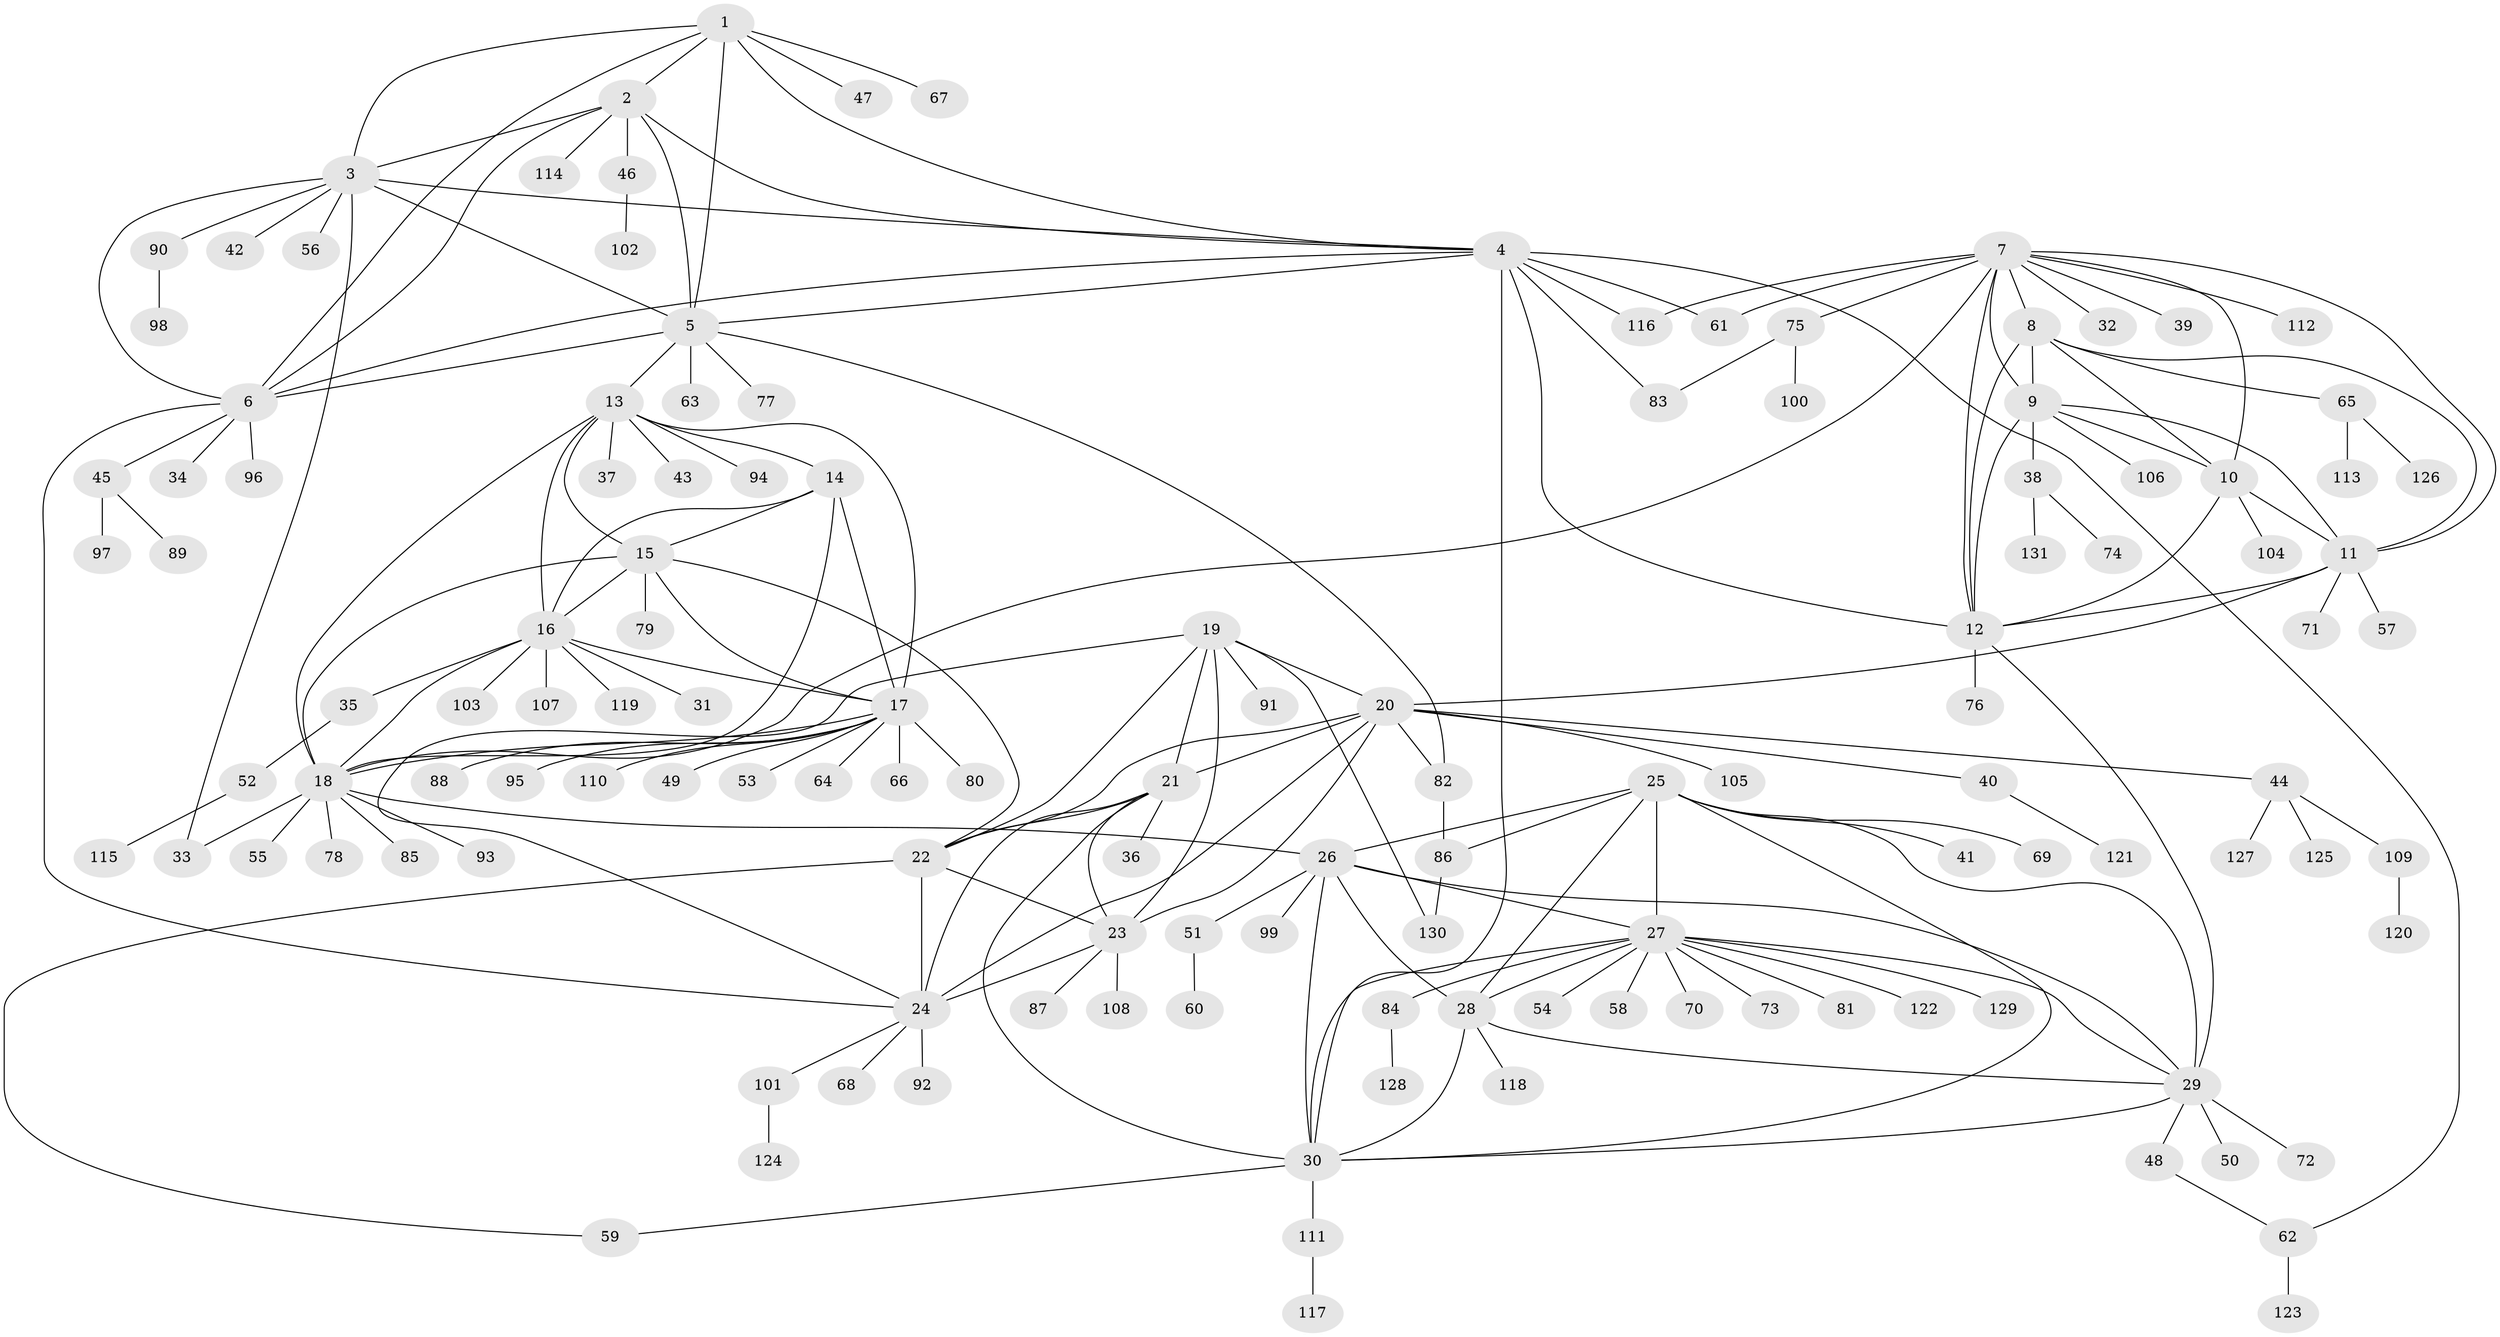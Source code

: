 // Generated by graph-tools (version 1.1) at 2025/50/03/09/25 03:50:31]
// undirected, 131 vertices, 195 edges
graph export_dot {
graph [start="1"]
  node [color=gray90,style=filled];
  1;
  2;
  3;
  4;
  5;
  6;
  7;
  8;
  9;
  10;
  11;
  12;
  13;
  14;
  15;
  16;
  17;
  18;
  19;
  20;
  21;
  22;
  23;
  24;
  25;
  26;
  27;
  28;
  29;
  30;
  31;
  32;
  33;
  34;
  35;
  36;
  37;
  38;
  39;
  40;
  41;
  42;
  43;
  44;
  45;
  46;
  47;
  48;
  49;
  50;
  51;
  52;
  53;
  54;
  55;
  56;
  57;
  58;
  59;
  60;
  61;
  62;
  63;
  64;
  65;
  66;
  67;
  68;
  69;
  70;
  71;
  72;
  73;
  74;
  75;
  76;
  77;
  78;
  79;
  80;
  81;
  82;
  83;
  84;
  85;
  86;
  87;
  88;
  89;
  90;
  91;
  92;
  93;
  94;
  95;
  96;
  97;
  98;
  99;
  100;
  101;
  102;
  103;
  104;
  105;
  106;
  107;
  108;
  109;
  110;
  111;
  112;
  113;
  114;
  115;
  116;
  117;
  118;
  119;
  120;
  121;
  122;
  123;
  124;
  125;
  126;
  127;
  128;
  129;
  130;
  131;
  1 -- 2;
  1 -- 3;
  1 -- 4;
  1 -- 5;
  1 -- 6;
  1 -- 47;
  1 -- 67;
  2 -- 3;
  2 -- 4;
  2 -- 5;
  2 -- 6;
  2 -- 46;
  2 -- 114;
  3 -- 4;
  3 -- 5;
  3 -- 6;
  3 -- 33;
  3 -- 42;
  3 -- 56;
  3 -- 90;
  4 -- 5;
  4 -- 6;
  4 -- 12;
  4 -- 30;
  4 -- 61;
  4 -- 62;
  4 -- 83;
  4 -- 116;
  5 -- 6;
  5 -- 13;
  5 -- 63;
  5 -- 77;
  5 -- 82;
  6 -- 24;
  6 -- 34;
  6 -- 45;
  6 -- 96;
  7 -- 8;
  7 -- 9;
  7 -- 10;
  7 -- 11;
  7 -- 12;
  7 -- 18;
  7 -- 32;
  7 -- 39;
  7 -- 61;
  7 -- 75;
  7 -- 112;
  7 -- 116;
  8 -- 9;
  8 -- 10;
  8 -- 11;
  8 -- 12;
  8 -- 65;
  9 -- 10;
  9 -- 11;
  9 -- 12;
  9 -- 38;
  9 -- 106;
  10 -- 11;
  10 -- 12;
  10 -- 104;
  11 -- 12;
  11 -- 20;
  11 -- 57;
  11 -- 71;
  12 -- 29;
  12 -- 76;
  13 -- 14;
  13 -- 15;
  13 -- 16;
  13 -- 17;
  13 -- 18;
  13 -- 37;
  13 -- 43;
  13 -- 94;
  14 -- 15;
  14 -- 16;
  14 -- 17;
  14 -- 18;
  15 -- 16;
  15 -- 17;
  15 -- 18;
  15 -- 22;
  15 -- 79;
  16 -- 17;
  16 -- 18;
  16 -- 31;
  16 -- 35;
  16 -- 103;
  16 -- 107;
  16 -- 119;
  17 -- 18;
  17 -- 49;
  17 -- 53;
  17 -- 64;
  17 -- 66;
  17 -- 80;
  17 -- 88;
  17 -- 95;
  17 -- 110;
  18 -- 26;
  18 -- 33;
  18 -- 55;
  18 -- 78;
  18 -- 85;
  18 -- 93;
  19 -- 20;
  19 -- 21;
  19 -- 22;
  19 -- 23;
  19 -- 24;
  19 -- 91;
  19 -- 130;
  20 -- 21;
  20 -- 22;
  20 -- 23;
  20 -- 24;
  20 -- 40;
  20 -- 44;
  20 -- 82;
  20 -- 105;
  21 -- 22;
  21 -- 23;
  21 -- 24;
  21 -- 30;
  21 -- 36;
  22 -- 23;
  22 -- 24;
  22 -- 59;
  23 -- 24;
  23 -- 87;
  23 -- 108;
  24 -- 68;
  24 -- 92;
  24 -- 101;
  25 -- 26;
  25 -- 27;
  25 -- 28;
  25 -- 29;
  25 -- 30;
  25 -- 41;
  25 -- 69;
  25 -- 86;
  26 -- 27;
  26 -- 28;
  26 -- 29;
  26 -- 30;
  26 -- 51;
  26 -- 99;
  27 -- 28;
  27 -- 29;
  27 -- 30;
  27 -- 54;
  27 -- 58;
  27 -- 70;
  27 -- 73;
  27 -- 81;
  27 -- 84;
  27 -- 122;
  27 -- 129;
  28 -- 29;
  28 -- 30;
  28 -- 118;
  29 -- 30;
  29 -- 48;
  29 -- 50;
  29 -- 72;
  30 -- 59;
  30 -- 111;
  35 -- 52;
  38 -- 74;
  38 -- 131;
  40 -- 121;
  44 -- 109;
  44 -- 125;
  44 -- 127;
  45 -- 89;
  45 -- 97;
  46 -- 102;
  48 -- 62;
  51 -- 60;
  52 -- 115;
  62 -- 123;
  65 -- 113;
  65 -- 126;
  75 -- 83;
  75 -- 100;
  82 -- 86;
  84 -- 128;
  86 -- 130;
  90 -- 98;
  101 -- 124;
  109 -- 120;
  111 -- 117;
}
